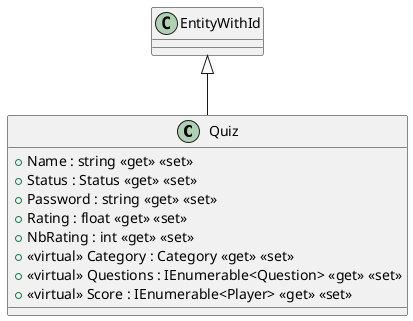 @startuml
class Quiz {
    + Name : string <<get>> <<set>>
    + Status : Status <<get>> <<set>>
    + Password : string <<get>> <<set>>
    + Rating : float <<get>> <<set>>
    + NbRating : int <<get>> <<set>>
    + <<virtual>> Category : Category <<get>> <<set>>
    + <<virtual>> Questions : IEnumerable<Question> <<get>> <<set>>
    + <<virtual>> Score : IEnumerable<Player> <<get>> <<set>>
}
EntityWithId <|-- Quiz
@enduml
